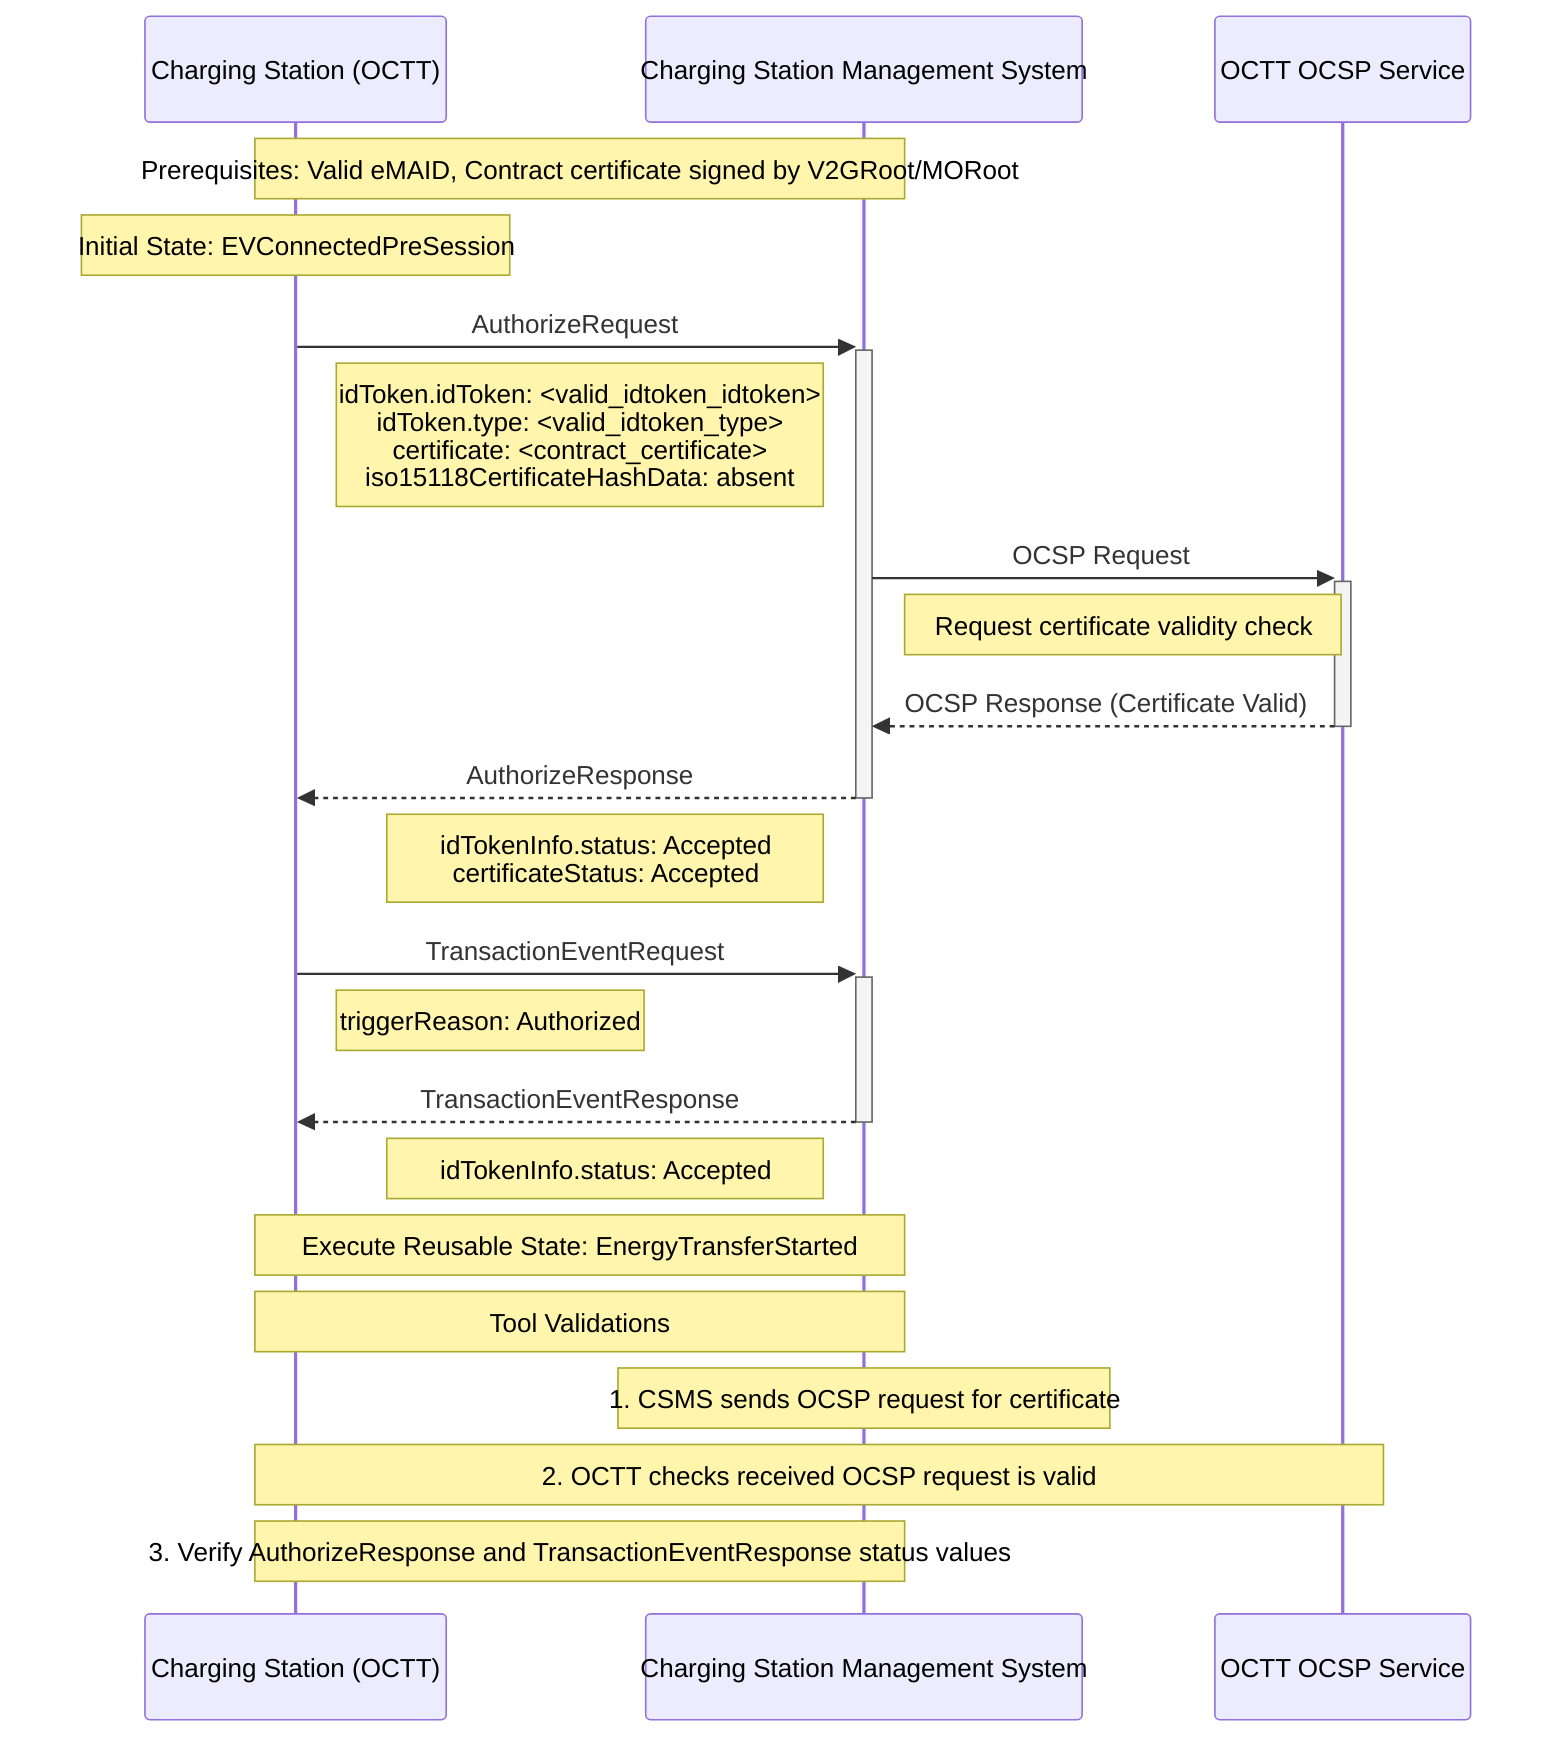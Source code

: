 sequenceDiagram
    participant CS as Charging Station (OCTT)
    participant CSMS as Charging Station Management System
    participant OCSP as OCTT OCSP Service
    
    Note over CS, CSMS: Prerequisites: Valid eMAID, Contract certificate signed by V2GRoot/MORoot
    Note over CS: Initial State: EVConnectedPreSession
    
    CS->>+CSMS: AuthorizeRequest
    Note right of CS: idToken.idToken: <valid_idtoken_idtoken><br>idToken.type: <valid_idtoken_type><br>certificate: <contract_certificate><br>iso15118CertificateHashData: absent
    
    CSMS->>+OCSP: OCSP Request
    Note right of CSMS: Request certificate validity check
    
    OCSP-->>-CSMS: OCSP Response (Certificate Valid)
    
    CSMS-->>-CS: AuthorizeResponse
    Note left of CSMS: idTokenInfo.status: Accepted<br>certificateStatus: Accepted
    
    CS->>+CSMS: TransactionEventRequest
    Note right of CS: triggerReason: Authorized
    
    CSMS-->>-CS: TransactionEventResponse
    Note left of CSMS: idTokenInfo.status: Accepted
    
    Note over CS, CSMS: Execute Reusable State: EnergyTransferStarted
    
    Note over CS, CSMS: Tool Validations
    Note over CSMS: 1. CSMS sends OCSP request for certificate
    Note over CS, OCSP: 2. OCTT checks received OCSP request is valid
    Note over CS, CSMS: 3. Verify AuthorizeResponse and TransactionEventResponse status values